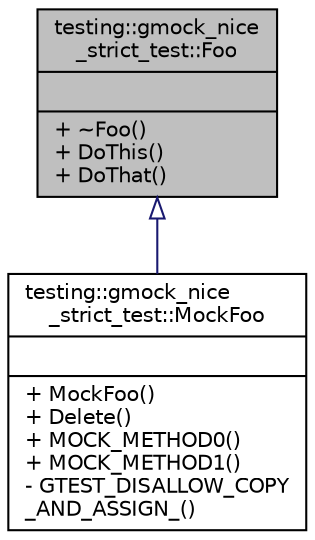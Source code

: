 digraph "testing::gmock_nice_strict_test::Foo"
{
  edge [fontname="Helvetica",fontsize="10",labelfontname="Helvetica",labelfontsize="10"];
  node [fontname="Helvetica",fontsize="10",shape=record];
  Node0 [label="{testing::gmock_nice\l_strict_test::Foo\n||+ ~Foo()\l+ DoThis()\l+ DoThat()\l}",height=0.2,width=0.4,color="black", fillcolor="grey75", style="filled", fontcolor="black"];
  Node0 -> Node1 [dir="back",color="midnightblue",fontsize="10",style="solid",arrowtail="onormal",fontname="Helvetica"];
  Node1 [label="{testing::gmock_nice\l_strict_test::MockFoo\n||+ MockFoo()\l+ Delete()\l+ MOCK_METHOD0()\l+ MOCK_METHOD1()\l- GTEST_DISALLOW_COPY\l_AND_ASSIGN_()\l}",height=0.2,width=0.4,color="black", fillcolor="white", style="filled",URL="$d5/dd3/classtesting_1_1gmock__nice__strict__test_1_1_mock_foo.html"];
}
